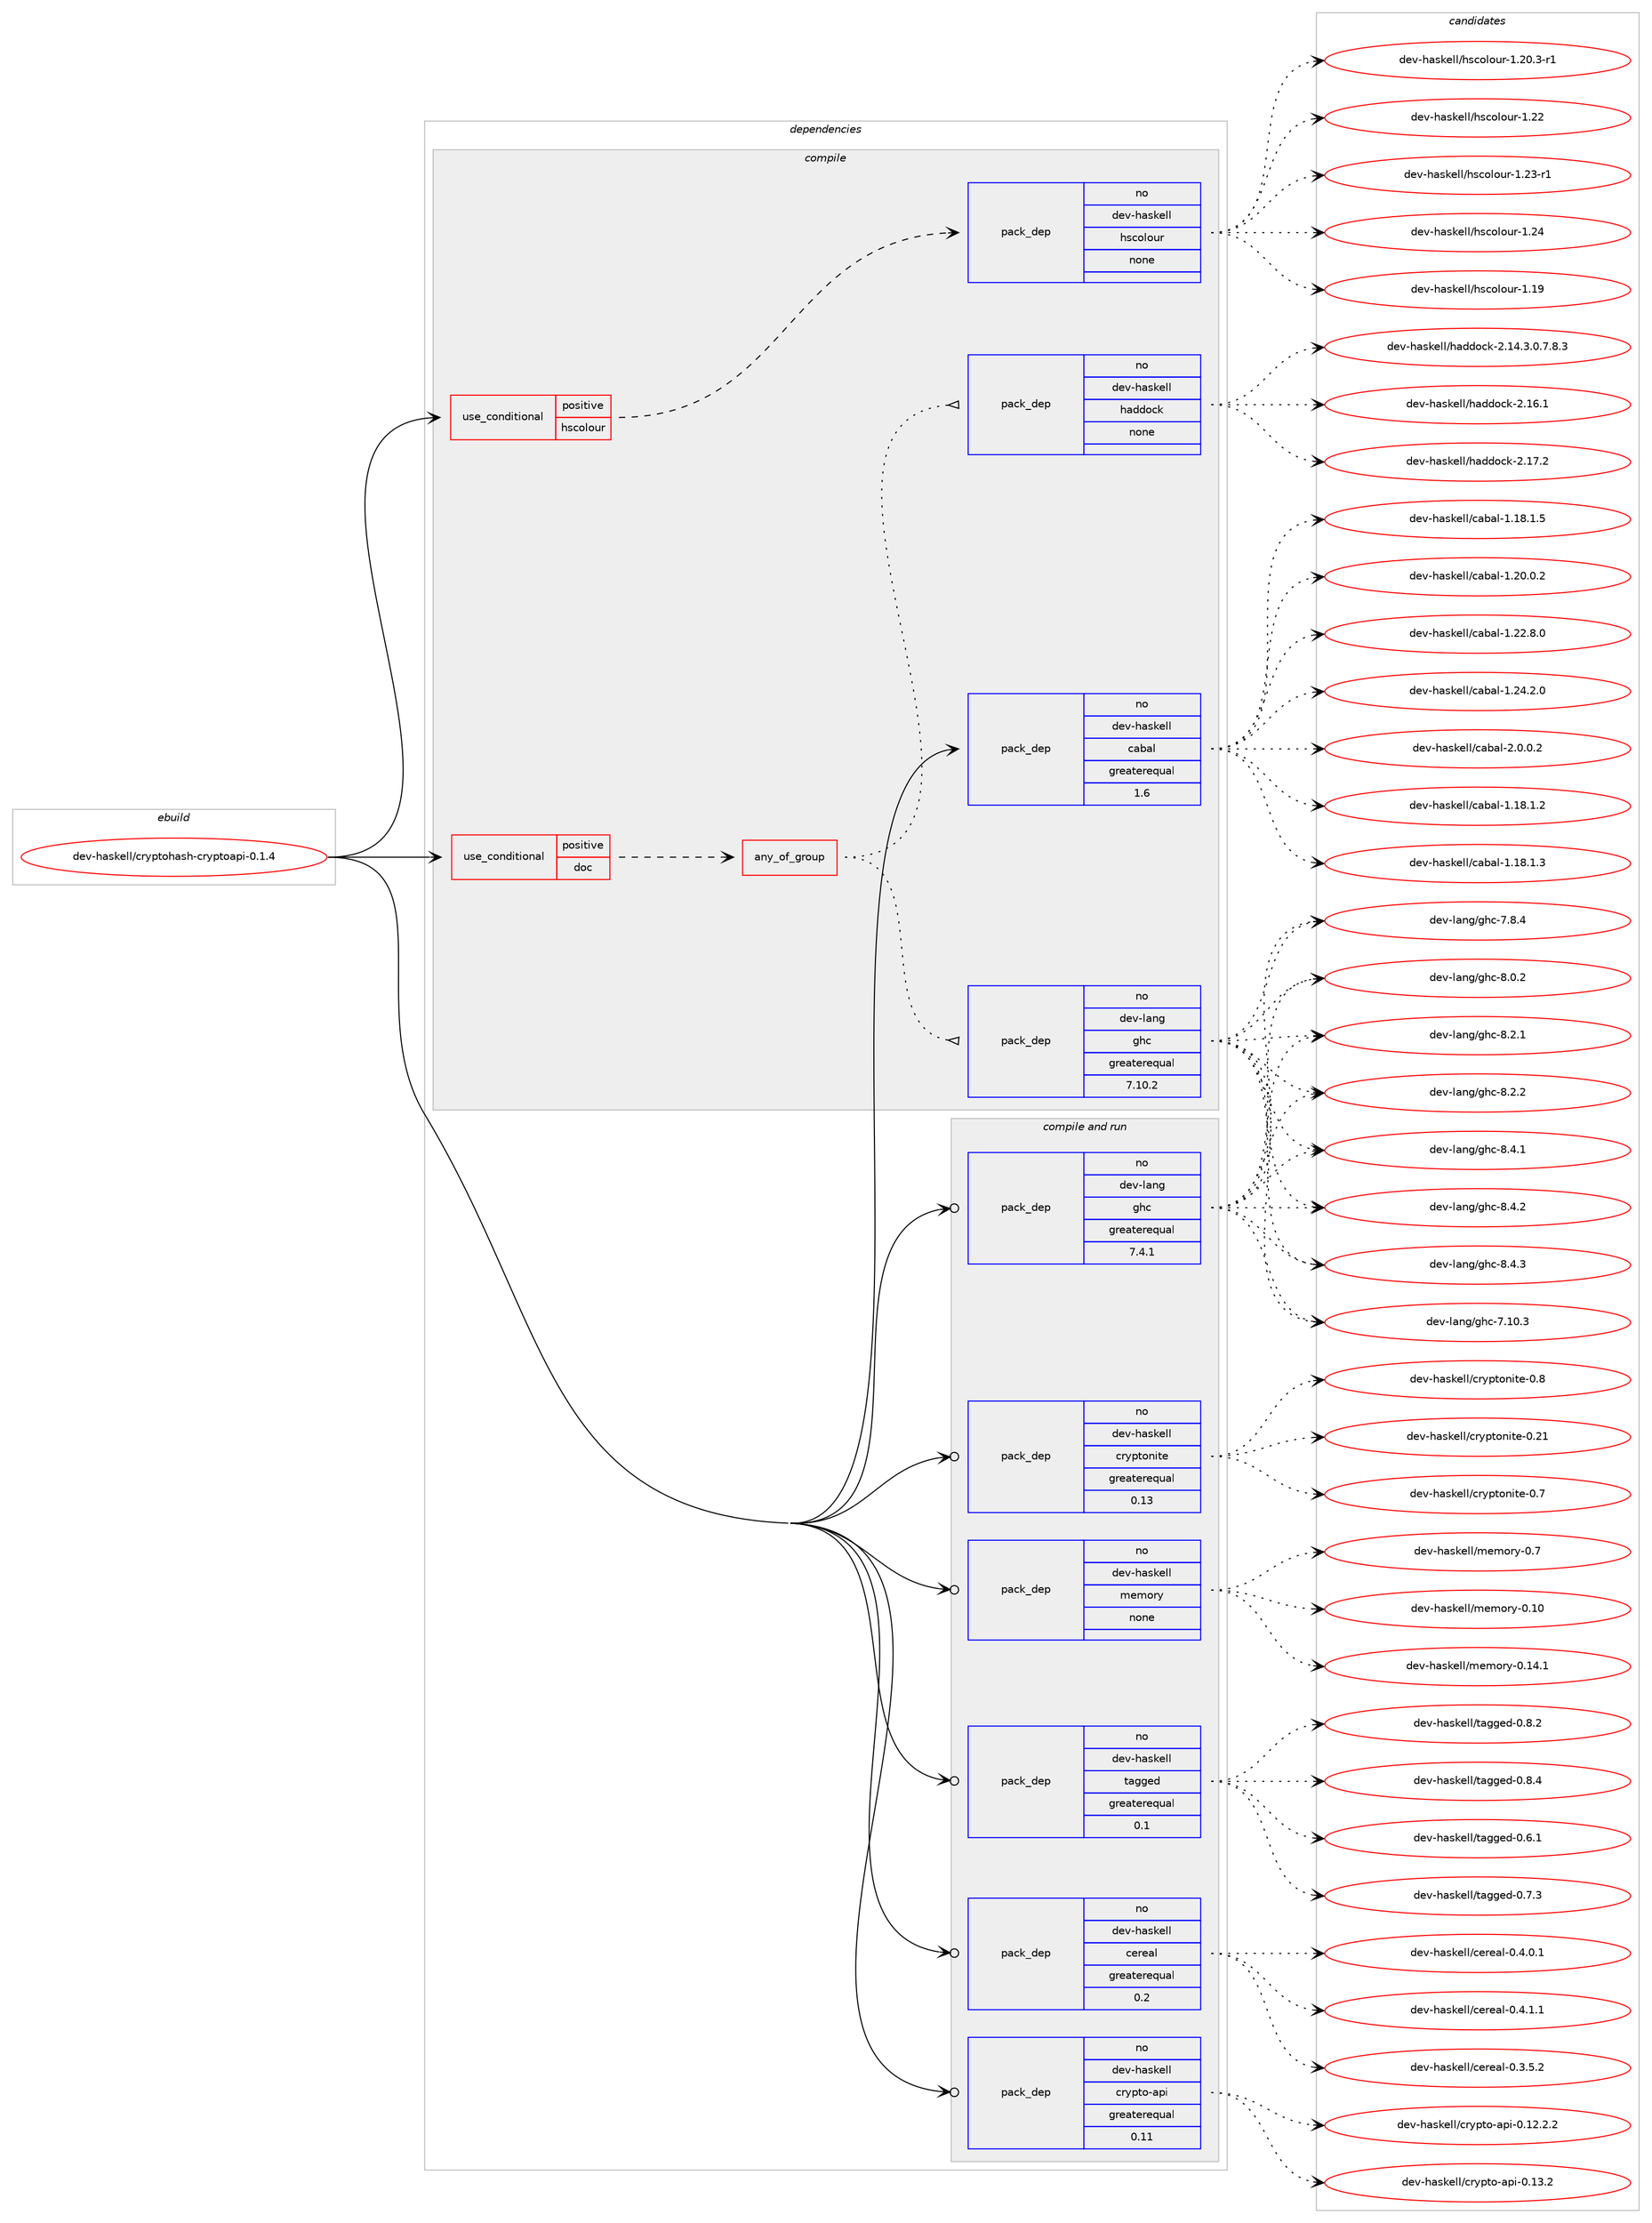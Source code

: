 digraph prolog {

# *************
# Graph options
# *************

newrank=true;
concentrate=true;
compound=true;
graph [rankdir=LR,fontname=Helvetica,fontsize=10,ranksep=1.5];#, ranksep=2.5, nodesep=0.2];
edge  [arrowhead=vee];
node  [fontname=Helvetica,fontsize=10];

# **********
# The ebuild
# **********

subgraph cluster_leftcol {
color=gray;
rank=same;
label=<<i>ebuild</i>>;
id [label="dev-haskell/cryptohash-cryptoapi-0.1.4", color=red, width=4, href="../dev-haskell/cryptohash-cryptoapi-0.1.4.svg"];
}

# ****************
# The dependencies
# ****************

subgraph cluster_midcol {
color=gray;
label=<<i>dependencies</i>>;
subgraph cluster_compile {
fillcolor="#eeeeee";
style=filled;
label=<<i>compile</i>>;
subgraph cond359243 {
dependency1330448 [label=<<TABLE BORDER="0" CELLBORDER="1" CELLSPACING="0" CELLPADDING="4"><TR><TD ROWSPAN="3" CELLPADDING="10">use_conditional</TD></TR><TR><TD>positive</TD></TR><TR><TD>doc</TD></TR></TABLE>>, shape=none, color=red];
subgraph any20756 {
dependency1330449 [label=<<TABLE BORDER="0" CELLBORDER="1" CELLSPACING="0" CELLPADDING="4"><TR><TD CELLPADDING="10">any_of_group</TD></TR></TABLE>>, shape=none, color=red];subgraph pack949897 {
dependency1330450 [label=<<TABLE BORDER="0" CELLBORDER="1" CELLSPACING="0" CELLPADDING="4" WIDTH="220"><TR><TD ROWSPAN="6" CELLPADDING="30">pack_dep</TD></TR><TR><TD WIDTH="110">no</TD></TR><TR><TD>dev-haskell</TD></TR><TR><TD>haddock</TD></TR><TR><TD>none</TD></TR><TR><TD></TD></TR></TABLE>>, shape=none, color=blue];
}
dependency1330449:e -> dependency1330450:w [weight=20,style="dotted",arrowhead="oinv"];
subgraph pack949898 {
dependency1330451 [label=<<TABLE BORDER="0" CELLBORDER="1" CELLSPACING="0" CELLPADDING="4" WIDTH="220"><TR><TD ROWSPAN="6" CELLPADDING="30">pack_dep</TD></TR><TR><TD WIDTH="110">no</TD></TR><TR><TD>dev-lang</TD></TR><TR><TD>ghc</TD></TR><TR><TD>greaterequal</TD></TR><TR><TD>7.10.2</TD></TR></TABLE>>, shape=none, color=blue];
}
dependency1330449:e -> dependency1330451:w [weight=20,style="dotted",arrowhead="oinv"];
}
dependency1330448:e -> dependency1330449:w [weight=20,style="dashed",arrowhead="vee"];
}
id:e -> dependency1330448:w [weight=20,style="solid",arrowhead="vee"];
subgraph cond359244 {
dependency1330452 [label=<<TABLE BORDER="0" CELLBORDER="1" CELLSPACING="0" CELLPADDING="4"><TR><TD ROWSPAN="3" CELLPADDING="10">use_conditional</TD></TR><TR><TD>positive</TD></TR><TR><TD>hscolour</TD></TR></TABLE>>, shape=none, color=red];
subgraph pack949899 {
dependency1330453 [label=<<TABLE BORDER="0" CELLBORDER="1" CELLSPACING="0" CELLPADDING="4" WIDTH="220"><TR><TD ROWSPAN="6" CELLPADDING="30">pack_dep</TD></TR><TR><TD WIDTH="110">no</TD></TR><TR><TD>dev-haskell</TD></TR><TR><TD>hscolour</TD></TR><TR><TD>none</TD></TR><TR><TD></TD></TR></TABLE>>, shape=none, color=blue];
}
dependency1330452:e -> dependency1330453:w [weight=20,style="dashed",arrowhead="vee"];
}
id:e -> dependency1330452:w [weight=20,style="solid",arrowhead="vee"];
subgraph pack949900 {
dependency1330454 [label=<<TABLE BORDER="0" CELLBORDER="1" CELLSPACING="0" CELLPADDING="4" WIDTH="220"><TR><TD ROWSPAN="6" CELLPADDING="30">pack_dep</TD></TR><TR><TD WIDTH="110">no</TD></TR><TR><TD>dev-haskell</TD></TR><TR><TD>cabal</TD></TR><TR><TD>greaterequal</TD></TR><TR><TD>1.6</TD></TR></TABLE>>, shape=none, color=blue];
}
id:e -> dependency1330454:w [weight=20,style="solid",arrowhead="vee"];
}
subgraph cluster_compileandrun {
fillcolor="#eeeeee";
style=filled;
label=<<i>compile and run</i>>;
subgraph pack949901 {
dependency1330455 [label=<<TABLE BORDER="0" CELLBORDER="1" CELLSPACING="0" CELLPADDING="4" WIDTH="220"><TR><TD ROWSPAN="6" CELLPADDING="30">pack_dep</TD></TR><TR><TD WIDTH="110">no</TD></TR><TR><TD>dev-haskell</TD></TR><TR><TD>cereal</TD></TR><TR><TD>greaterequal</TD></TR><TR><TD>0.2</TD></TR></TABLE>>, shape=none, color=blue];
}
id:e -> dependency1330455:w [weight=20,style="solid",arrowhead="odotvee"];
subgraph pack949902 {
dependency1330456 [label=<<TABLE BORDER="0" CELLBORDER="1" CELLSPACING="0" CELLPADDING="4" WIDTH="220"><TR><TD ROWSPAN="6" CELLPADDING="30">pack_dep</TD></TR><TR><TD WIDTH="110">no</TD></TR><TR><TD>dev-haskell</TD></TR><TR><TD>crypto-api</TD></TR><TR><TD>greaterequal</TD></TR><TR><TD>0.11</TD></TR></TABLE>>, shape=none, color=blue];
}
id:e -> dependency1330456:w [weight=20,style="solid",arrowhead="odotvee"];
subgraph pack949903 {
dependency1330457 [label=<<TABLE BORDER="0" CELLBORDER="1" CELLSPACING="0" CELLPADDING="4" WIDTH="220"><TR><TD ROWSPAN="6" CELLPADDING="30">pack_dep</TD></TR><TR><TD WIDTH="110">no</TD></TR><TR><TD>dev-haskell</TD></TR><TR><TD>cryptonite</TD></TR><TR><TD>greaterequal</TD></TR><TR><TD>0.13</TD></TR></TABLE>>, shape=none, color=blue];
}
id:e -> dependency1330457:w [weight=20,style="solid",arrowhead="odotvee"];
subgraph pack949904 {
dependency1330458 [label=<<TABLE BORDER="0" CELLBORDER="1" CELLSPACING="0" CELLPADDING="4" WIDTH="220"><TR><TD ROWSPAN="6" CELLPADDING="30">pack_dep</TD></TR><TR><TD WIDTH="110">no</TD></TR><TR><TD>dev-haskell</TD></TR><TR><TD>memory</TD></TR><TR><TD>none</TD></TR><TR><TD></TD></TR></TABLE>>, shape=none, color=blue];
}
id:e -> dependency1330458:w [weight=20,style="solid",arrowhead="odotvee"];
subgraph pack949905 {
dependency1330459 [label=<<TABLE BORDER="0" CELLBORDER="1" CELLSPACING="0" CELLPADDING="4" WIDTH="220"><TR><TD ROWSPAN="6" CELLPADDING="30">pack_dep</TD></TR><TR><TD WIDTH="110">no</TD></TR><TR><TD>dev-haskell</TD></TR><TR><TD>tagged</TD></TR><TR><TD>greaterequal</TD></TR><TR><TD>0.1</TD></TR></TABLE>>, shape=none, color=blue];
}
id:e -> dependency1330459:w [weight=20,style="solid",arrowhead="odotvee"];
subgraph pack949906 {
dependency1330460 [label=<<TABLE BORDER="0" CELLBORDER="1" CELLSPACING="0" CELLPADDING="4" WIDTH="220"><TR><TD ROWSPAN="6" CELLPADDING="30">pack_dep</TD></TR><TR><TD WIDTH="110">no</TD></TR><TR><TD>dev-lang</TD></TR><TR><TD>ghc</TD></TR><TR><TD>greaterequal</TD></TR><TR><TD>7.4.1</TD></TR></TABLE>>, shape=none, color=blue];
}
id:e -> dependency1330460:w [weight=20,style="solid",arrowhead="odotvee"];
}
subgraph cluster_run {
fillcolor="#eeeeee";
style=filled;
label=<<i>run</i>>;
}
}

# **************
# The candidates
# **************

subgraph cluster_choices {
rank=same;
color=gray;
label=<<i>candidates</i>>;

subgraph choice949897 {
color=black;
nodesep=1;
choice1001011184510497115107101108108471049710010011199107455046495246514648465546564651 [label="dev-haskell/haddock-2.14.3.0.7.8.3", color=red, width=4,href="../dev-haskell/haddock-2.14.3.0.7.8.3.svg"];
choice100101118451049711510710110810847104971001001119910745504649544649 [label="dev-haskell/haddock-2.16.1", color=red, width=4,href="../dev-haskell/haddock-2.16.1.svg"];
choice100101118451049711510710110810847104971001001119910745504649554650 [label="dev-haskell/haddock-2.17.2", color=red, width=4,href="../dev-haskell/haddock-2.17.2.svg"];
dependency1330450:e -> choice1001011184510497115107101108108471049710010011199107455046495246514648465546564651:w [style=dotted,weight="100"];
dependency1330450:e -> choice100101118451049711510710110810847104971001001119910745504649544649:w [style=dotted,weight="100"];
dependency1330450:e -> choice100101118451049711510710110810847104971001001119910745504649554650:w [style=dotted,weight="100"];
}
subgraph choice949898 {
color=black;
nodesep=1;
choice1001011184510897110103471031049945554649484651 [label="dev-lang/ghc-7.10.3", color=red, width=4,href="../dev-lang/ghc-7.10.3.svg"];
choice10010111845108971101034710310499455546564652 [label="dev-lang/ghc-7.8.4", color=red, width=4,href="../dev-lang/ghc-7.8.4.svg"];
choice10010111845108971101034710310499455646484650 [label="dev-lang/ghc-8.0.2", color=red, width=4,href="../dev-lang/ghc-8.0.2.svg"];
choice10010111845108971101034710310499455646504649 [label="dev-lang/ghc-8.2.1", color=red, width=4,href="../dev-lang/ghc-8.2.1.svg"];
choice10010111845108971101034710310499455646504650 [label="dev-lang/ghc-8.2.2", color=red, width=4,href="../dev-lang/ghc-8.2.2.svg"];
choice10010111845108971101034710310499455646524649 [label="dev-lang/ghc-8.4.1", color=red, width=4,href="../dev-lang/ghc-8.4.1.svg"];
choice10010111845108971101034710310499455646524650 [label="dev-lang/ghc-8.4.2", color=red, width=4,href="../dev-lang/ghc-8.4.2.svg"];
choice10010111845108971101034710310499455646524651 [label="dev-lang/ghc-8.4.3", color=red, width=4,href="../dev-lang/ghc-8.4.3.svg"];
dependency1330451:e -> choice1001011184510897110103471031049945554649484651:w [style=dotted,weight="100"];
dependency1330451:e -> choice10010111845108971101034710310499455546564652:w [style=dotted,weight="100"];
dependency1330451:e -> choice10010111845108971101034710310499455646484650:w [style=dotted,weight="100"];
dependency1330451:e -> choice10010111845108971101034710310499455646504649:w [style=dotted,weight="100"];
dependency1330451:e -> choice10010111845108971101034710310499455646504650:w [style=dotted,weight="100"];
dependency1330451:e -> choice10010111845108971101034710310499455646524649:w [style=dotted,weight="100"];
dependency1330451:e -> choice10010111845108971101034710310499455646524650:w [style=dotted,weight="100"];
dependency1330451:e -> choice10010111845108971101034710310499455646524651:w [style=dotted,weight="100"];
}
subgraph choice949899 {
color=black;
nodesep=1;
choice100101118451049711510710110810847104115991111081111171144549464957 [label="dev-haskell/hscolour-1.19", color=red, width=4,href="../dev-haskell/hscolour-1.19.svg"];
choice10010111845104971151071011081084710411599111108111117114454946504846514511449 [label="dev-haskell/hscolour-1.20.3-r1", color=red, width=4,href="../dev-haskell/hscolour-1.20.3-r1.svg"];
choice100101118451049711510710110810847104115991111081111171144549465050 [label="dev-haskell/hscolour-1.22", color=red, width=4,href="../dev-haskell/hscolour-1.22.svg"];
choice1001011184510497115107101108108471041159911110811111711445494650514511449 [label="dev-haskell/hscolour-1.23-r1", color=red, width=4,href="../dev-haskell/hscolour-1.23-r1.svg"];
choice100101118451049711510710110810847104115991111081111171144549465052 [label="dev-haskell/hscolour-1.24", color=red, width=4,href="../dev-haskell/hscolour-1.24.svg"];
dependency1330453:e -> choice100101118451049711510710110810847104115991111081111171144549464957:w [style=dotted,weight="100"];
dependency1330453:e -> choice10010111845104971151071011081084710411599111108111117114454946504846514511449:w [style=dotted,weight="100"];
dependency1330453:e -> choice100101118451049711510710110810847104115991111081111171144549465050:w [style=dotted,weight="100"];
dependency1330453:e -> choice1001011184510497115107101108108471041159911110811111711445494650514511449:w [style=dotted,weight="100"];
dependency1330453:e -> choice100101118451049711510710110810847104115991111081111171144549465052:w [style=dotted,weight="100"];
}
subgraph choice949900 {
color=black;
nodesep=1;
choice10010111845104971151071011081084799979897108454946495646494650 [label="dev-haskell/cabal-1.18.1.2", color=red, width=4,href="../dev-haskell/cabal-1.18.1.2.svg"];
choice10010111845104971151071011081084799979897108454946495646494651 [label="dev-haskell/cabal-1.18.1.3", color=red, width=4,href="../dev-haskell/cabal-1.18.1.3.svg"];
choice10010111845104971151071011081084799979897108454946495646494653 [label="dev-haskell/cabal-1.18.1.5", color=red, width=4,href="../dev-haskell/cabal-1.18.1.5.svg"];
choice10010111845104971151071011081084799979897108454946504846484650 [label="dev-haskell/cabal-1.20.0.2", color=red, width=4,href="../dev-haskell/cabal-1.20.0.2.svg"];
choice10010111845104971151071011081084799979897108454946505046564648 [label="dev-haskell/cabal-1.22.8.0", color=red, width=4,href="../dev-haskell/cabal-1.22.8.0.svg"];
choice10010111845104971151071011081084799979897108454946505246504648 [label="dev-haskell/cabal-1.24.2.0", color=red, width=4,href="../dev-haskell/cabal-1.24.2.0.svg"];
choice100101118451049711510710110810847999798971084550464846484650 [label="dev-haskell/cabal-2.0.0.2", color=red, width=4,href="../dev-haskell/cabal-2.0.0.2.svg"];
dependency1330454:e -> choice10010111845104971151071011081084799979897108454946495646494650:w [style=dotted,weight="100"];
dependency1330454:e -> choice10010111845104971151071011081084799979897108454946495646494651:w [style=dotted,weight="100"];
dependency1330454:e -> choice10010111845104971151071011081084799979897108454946495646494653:w [style=dotted,weight="100"];
dependency1330454:e -> choice10010111845104971151071011081084799979897108454946504846484650:w [style=dotted,weight="100"];
dependency1330454:e -> choice10010111845104971151071011081084799979897108454946505046564648:w [style=dotted,weight="100"];
dependency1330454:e -> choice10010111845104971151071011081084799979897108454946505246504648:w [style=dotted,weight="100"];
dependency1330454:e -> choice100101118451049711510710110810847999798971084550464846484650:w [style=dotted,weight="100"];
}
subgraph choice949901 {
color=black;
nodesep=1;
choice10010111845104971151071011081084799101114101971084548465146534650 [label="dev-haskell/cereal-0.3.5.2", color=red, width=4,href="../dev-haskell/cereal-0.3.5.2.svg"];
choice10010111845104971151071011081084799101114101971084548465246484649 [label="dev-haskell/cereal-0.4.0.1", color=red, width=4,href="../dev-haskell/cereal-0.4.0.1.svg"];
choice10010111845104971151071011081084799101114101971084548465246494649 [label="dev-haskell/cereal-0.4.1.1", color=red, width=4,href="../dev-haskell/cereal-0.4.1.1.svg"];
dependency1330455:e -> choice10010111845104971151071011081084799101114101971084548465146534650:w [style=dotted,weight="100"];
dependency1330455:e -> choice10010111845104971151071011081084799101114101971084548465246484649:w [style=dotted,weight="100"];
dependency1330455:e -> choice10010111845104971151071011081084799101114101971084548465246494649:w [style=dotted,weight="100"];
}
subgraph choice949902 {
color=black;
nodesep=1;
choice100101118451049711510710110810847991141211121161114597112105454846495046504650 [label="dev-haskell/crypto-api-0.12.2.2", color=red, width=4,href="../dev-haskell/crypto-api-0.12.2.2.svg"];
choice10010111845104971151071011081084799114121112116111459711210545484649514650 [label="dev-haskell/crypto-api-0.13.2", color=red, width=4,href="../dev-haskell/crypto-api-0.13.2.svg"];
dependency1330456:e -> choice100101118451049711510710110810847991141211121161114597112105454846495046504650:w [style=dotted,weight="100"];
dependency1330456:e -> choice10010111845104971151071011081084799114121112116111459711210545484649514650:w [style=dotted,weight="100"];
}
subgraph choice949903 {
color=black;
nodesep=1;
choice100101118451049711510710110810847991141211121161111101051161014548465049 [label="dev-haskell/cryptonite-0.21", color=red, width=4,href="../dev-haskell/cryptonite-0.21.svg"];
choice1001011184510497115107101108108479911412111211611111010511610145484655 [label="dev-haskell/cryptonite-0.7", color=red, width=4,href="../dev-haskell/cryptonite-0.7.svg"];
choice1001011184510497115107101108108479911412111211611111010511610145484656 [label="dev-haskell/cryptonite-0.8", color=red, width=4,href="../dev-haskell/cryptonite-0.8.svg"];
dependency1330457:e -> choice100101118451049711510710110810847991141211121161111101051161014548465049:w [style=dotted,weight="100"];
dependency1330457:e -> choice1001011184510497115107101108108479911412111211611111010511610145484655:w [style=dotted,weight="100"];
dependency1330457:e -> choice1001011184510497115107101108108479911412111211611111010511610145484656:w [style=dotted,weight="100"];
}
subgraph choice949904 {
color=black;
nodesep=1;
choice1001011184510497115107101108108471091011091111141214548464948 [label="dev-haskell/memory-0.10", color=red, width=4,href="../dev-haskell/memory-0.10.svg"];
choice10010111845104971151071011081084710910110911111412145484649524649 [label="dev-haskell/memory-0.14.1", color=red, width=4,href="../dev-haskell/memory-0.14.1.svg"];
choice10010111845104971151071011081084710910110911111412145484655 [label="dev-haskell/memory-0.7", color=red, width=4,href="../dev-haskell/memory-0.7.svg"];
dependency1330458:e -> choice1001011184510497115107101108108471091011091111141214548464948:w [style=dotted,weight="100"];
dependency1330458:e -> choice10010111845104971151071011081084710910110911111412145484649524649:w [style=dotted,weight="100"];
dependency1330458:e -> choice10010111845104971151071011081084710910110911111412145484655:w [style=dotted,weight="100"];
}
subgraph choice949905 {
color=black;
nodesep=1;
choice10010111845104971151071011081084711697103103101100454846544649 [label="dev-haskell/tagged-0.6.1", color=red, width=4,href="../dev-haskell/tagged-0.6.1.svg"];
choice10010111845104971151071011081084711697103103101100454846554651 [label="dev-haskell/tagged-0.7.3", color=red, width=4,href="../dev-haskell/tagged-0.7.3.svg"];
choice10010111845104971151071011081084711697103103101100454846564650 [label="dev-haskell/tagged-0.8.2", color=red, width=4,href="../dev-haskell/tagged-0.8.2.svg"];
choice10010111845104971151071011081084711697103103101100454846564652 [label="dev-haskell/tagged-0.8.4", color=red, width=4,href="../dev-haskell/tagged-0.8.4.svg"];
dependency1330459:e -> choice10010111845104971151071011081084711697103103101100454846544649:w [style=dotted,weight="100"];
dependency1330459:e -> choice10010111845104971151071011081084711697103103101100454846554651:w [style=dotted,weight="100"];
dependency1330459:e -> choice10010111845104971151071011081084711697103103101100454846564650:w [style=dotted,weight="100"];
dependency1330459:e -> choice10010111845104971151071011081084711697103103101100454846564652:w [style=dotted,weight="100"];
}
subgraph choice949906 {
color=black;
nodesep=1;
choice1001011184510897110103471031049945554649484651 [label="dev-lang/ghc-7.10.3", color=red, width=4,href="../dev-lang/ghc-7.10.3.svg"];
choice10010111845108971101034710310499455546564652 [label="dev-lang/ghc-7.8.4", color=red, width=4,href="../dev-lang/ghc-7.8.4.svg"];
choice10010111845108971101034710310499455646484650 [label="dev-lang/ghc-8.0.2", color=red, width=4,href="../dev-lang/ghc-8.0.2.svg"];
choice10010111845108971101034710310499455646504649 [label="dev-lang/ghc-8.2.1", color=red, width=4,href="../dev-lang/ghc-8.2.1.svg"];
choice10010111845108971101034710310499455646504650 [label="dev-lang/ghc-8.2.2", color=red, width=4,href="../dev-lang/ghc-8.2.2.svg"];
choice10010111845108971101034710310499455646524649 [label="dev-lang/ghc-8.4.1", color=red, width=4,href="../dev-lang/ghc-8.4.1.svg"];
choice10010111845108971101034710310499455646524650 [label="dev-lang/ghc-8.4.2", color=red, width=4,href="../dev-lang/ghc-8.4.2.svg"];
choice10010111845108971101034710310499455646524651 [label="dev-lang/ghc-8.4.3", color=red, width=4,href="../dev-lang/ghc-8.4.3.svg"];
dependency1330460:e -> choice1001011184510897110103471031049945554649484651:w [style=dotted,weight="100"];
dependency1330460:e -> choice10010111845108971101034710310499455546564652:w [style=dotted,weight="100"];
dependency1330460:e -> choice10010111845108971101034710310499455646484650:w [style=dotted,weight="100"];
dependency1330460:e -> choice10010111845108971101034710310499455646504649:w [style=dotted,weight="100"];
dependency1330460:e -> choice10010111845108971101034710310499455646504650:w [style=dotted,weight="100"];
dependency1330460:e -> choice10010111845108971101034710310499455646524649:w [style=dotted,weight="100"];
dependency1330460:e -> choice10010111845108971101034710310499455646524650:w [style=dotted,weight="100"];
dependency1330460:e -> choice10010111845108971101034710310499455646524651:w [style=dotted,weight="100"];
}
}

}
